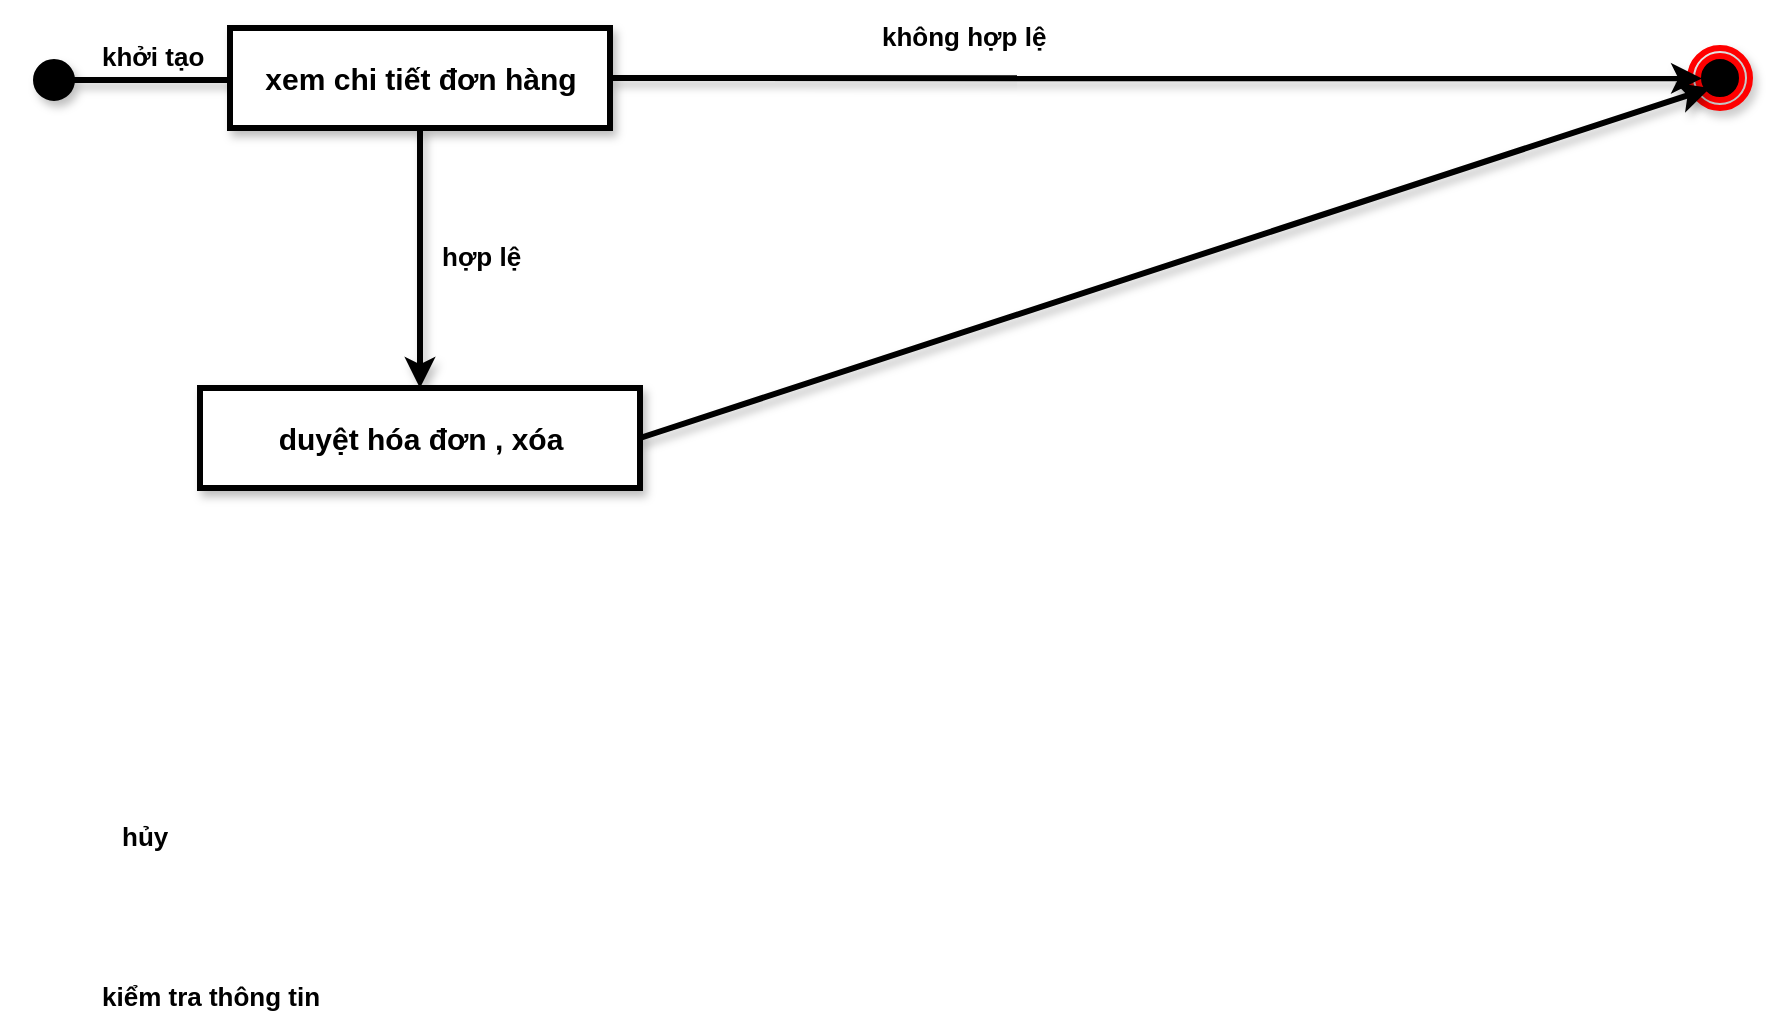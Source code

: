 <mxfile version="19.0.3" type="device"><diagram id="CCXrwb5Ws_k1OGK8HdKz" name="Trang-1"><mxGraphModel dx="1038" dy="649" grid="1" gridSize="10" guides="1" tooltips="1" connect="1" arrows="1" fold="1" page="1" pageScale="1" pageWidth="1100" pageHeight="850" math="0" shadow="0"><root><mxCell id="0"/><mxCell id="1" parent="0"/><mxCell id="rcydoyIHiDt5PrCFp3xG-2" value="" style="html=1;verticalAlign=bottom;startArrow=circle;startFill=1;endArrow=classic;startSize=6;endSize=8;rounded=0;strokeWidth=3;shadow=1;horizontal=1;endFill=1;" edge="1" parent="1"><mxGeometry width="80" relative="1" as="geometry"><mxPoint x="50" y="316" as="sourcePoint"/><mxPoint x="250" y="316" as="targetPoint"/></mxGeometry></mxCell><mxCell id="rcydoyIHiDt5PrCFp3xG-3" value="" style="ellipse;html=1;shape=endState;fillColor=#000000;strokeColor=#ff0000;strokeWidth=3;perimeterSpacing=4;shadow=1;fontSize=14;" vertex="1" parent="1"><mxGeometry x="880" y="300" width="30" height="30" as="geometry"/></mxCell><mxCell id="rcydoyIHiDt5PrCFp3xG-116" style="edgeStyle=none;rounded=0;orthogonalLoop=1;jettySize=auto;html=1;exitX=0.5;exitY=1;exitDx=0;exitDy=0;entryX=0.5;entryY=0;entryDx=0;entryDy=0;shadow=1;fontSize=14;startArrow=none;startFill=0;endArrow=classic;endFill=1;strokeWidth=3;" edge="1" parent="1" source="rcydoyIHiDt5PrCFp3xG-4" target="rcydoyIHiDt5PrCFp3xG-102"><mxGeometry relative="1" as="geometry"/></mxCell><mxCell id="rcydoyIHiDt5PrCFp3xG-117" style="edgeStyle=none;rounded=0;orthogonalLoop=1;jettySize=auto;html=1;exitX=1;exitY=0.5;exitDx=0;exitDy=0;entryX=0.263;entryY=0.505;entryDx=0;entryDy=0;entryPerimeter=0;shadow=1;fontSize=14;startArrow=none;startFill=0;endArrow=classic;endFill=1;strokeWidth=3;" edge="1" parent="1" source="rcydoyIHiDt5PrCFp3xG-4" target="rcydoyIHiDt5PrCFp3xG-3"><mxGeometry relative="1" as="geometry"/></mxCell><mxCell id="rcydoyIHiDt5PrCFp3xG-4" value="xem chi tiết đơn hàng" style="html=1;shadow=1;strokeWidth=3;fontStyle=1;fontSize=15;" vertex="1" parent="1"><mxGeometry x="150" y="290" width="190" height="50" as="geometry"/></mxCell><mxCell id="rcydoyIHiDt5PrCFp3xG-44" value="khởi tạo" style="text;strokeColor=none;fillColor=none;align=left;verticalAlign=top;spacingLeft=4;spacingRight=4;overflow=hidden;rotatable=0;points=[[0,0.5],[1,0.5]];portConstraint=eastwest;shadow=1;fontSize=13;fontStyle=1" vertex="1" parent="1"><mxGeometry x="80" y="290" width="130" height="26" as="geometry"/></mxCell><mxCell id="rcydoyIHiDt5PrCFp3xG-65" value="không hợp lệ" style="text;strokeColor=none;fillColor=none;align=left;verticalAlign=top;spacingLeft=4;spacingRight=4;overflow=hidden;rotatable=0;points=[[0,0.5],[1,0.5]];portConstraint=eastwest;shadow=1;fontSize=13;fontStyle=1" vertex="1" parent="1"><mxGeometry x="470" y="280" width="130" height="26" as="geometry"/></mxCell><mxCell id="rcydoyIHiDt5PrCFp3xG-68" value="kiểm tra thông tin" style="text;strokeColor=none;fillColor=none;align=left;verticalAlign=top;spacingLeft=4;spacingRight=4;overflow=hidden;rotatable=0;points=[[0,0.5],[1,0.5]];portConstraint=eastwest;shadow=1;fontSize=13;fontStyle=1" vertex="1" parent="1"><mxGeometry x="80" y="760" width="130" height="26" as="geometry"/></mxCell><mxCell id="rcydoyIHiDt5PrCFp3xG-34" value="hợp lệ" style="text;strokeColor=none;fillColor=none;align=left;verticalAlign=top;spacingLeft=4;spacingRight=4;overflow=hidden;rotatable=0;points=[[0,0.5],[1,0.5]];portConstraint=eastwest;shadow=1;fontSize=13;fontStyle=1" vertex="1" parent="1"><mxGeometry x="250" y="390" width="130" height="26" as="geometry"/></mxCell><mxCell id="rcydoyIHiDt5PrCFp3xG-118" style="edgeStyle=none;rounded=0;orthogonalLoop=1;jettySize=auto;html=1;exitX=1;exitY=0.5;exitDx=0;exitDy=0;shadow=1;fontSize=14;startArrow=none;startFill=0;endArrow=classic;endFill=1;strokeWidth=3;" edge="1" parent="1" source="rcydoyIHiDt5PrCFp3xG-102"><mxGeometry relative="1" as="geometry"><mxPoint x="890" y="320" as="targetPoint"/></mxGeometry></mxCell><mxCell id="rcydoyIHiDt5PrCFp3xG-102" value="duyệt hóa đơn , xóa" style="html=1;shadow=1;strokeWidth=3;fontStyle=1;fontSize=15;" vertex="1" parent="1"><mxGeometry x="135" y="470" width="220" height="50" as="geometry"/></mxCell><mxCell id="rcydoyIHiDt5PrCFp3xG-114" value="hủy" style="text;strokeColor=none;fillColor=none;align=left;verticalAlign=top;spacingLeft=4;spacingRight=4;overflow=hidden;rotatable=0;points=[[0,0.5],[1,0.5]];portConstraint=eastwest;shadow=1;fontSize=13;fontStyle=1" vertex="1" parent="1"><mxGeometry x="90" y="680" width="130" height="26" as="geometry"/></mxCell></root></mxGraphModel></diagram></mxfile>